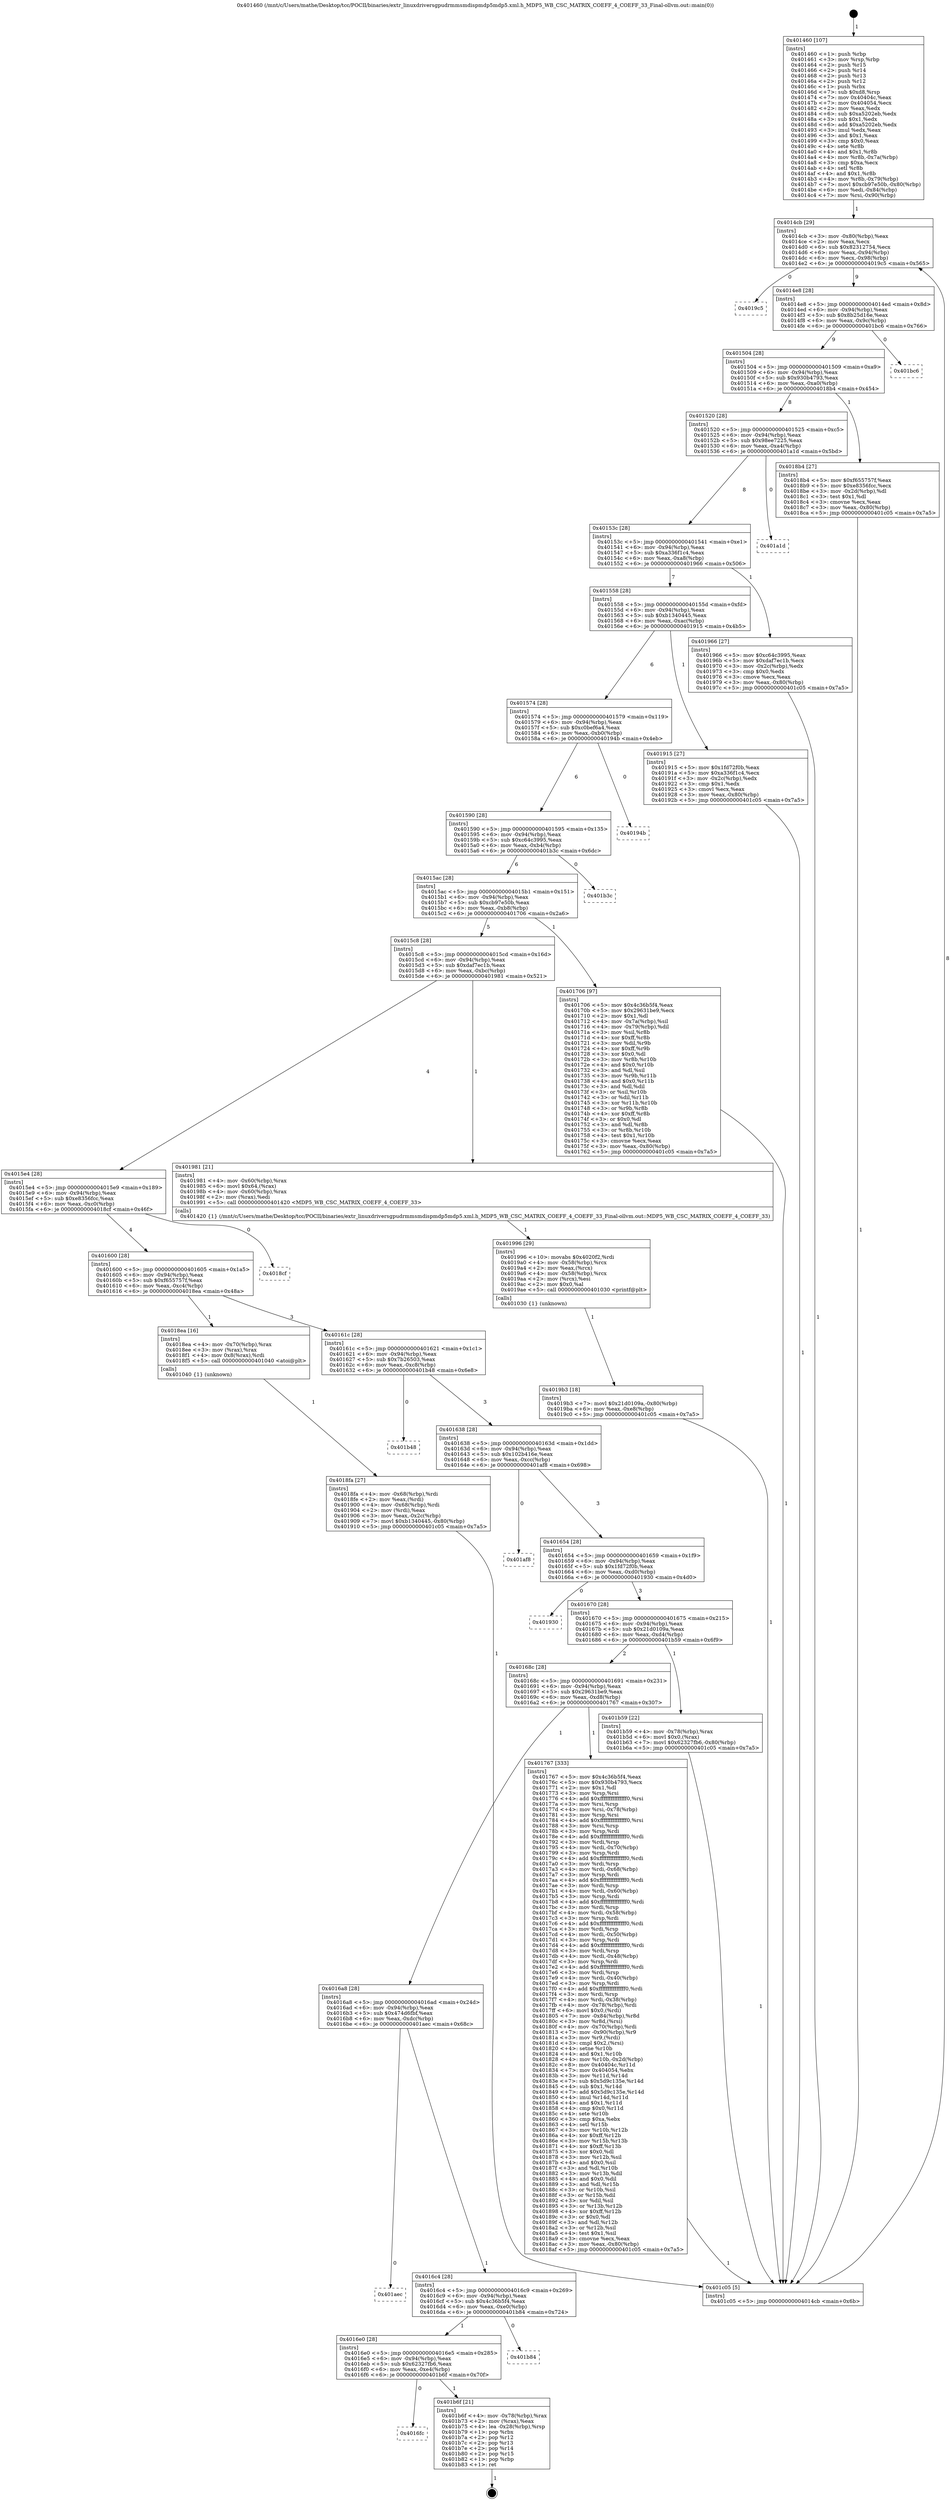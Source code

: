 digraph "0x401460" {
  label = "0x401460 (/mnt/c/Users/mathe/Desktop/tcc/POCII/binaries/extr_linuxdriversgpudrmmsmdispmdp5mdp5.xml.h_MDP5_WB_CSC_MATRIX_COEFF_4_COEFF_33_Final-ollvm.out::main(0))"
  labelloc = "t"
  node[shape=record]

  Entry [label="",width=0.3,height=0.3,shape=circle,fillcolor=black,style=filled]
  "0x4014cb" [label="{
     0x4014cb [29]\l
     | [instrs]\l
     &nbsp;&nbsp;0x4014cb \<+3\>: mov -0x80(%rbp),%eax\l
     &nbsp;&nbsp;0x4014ce \<+2\>: mov %eax,%ecx\l
     &nbsp;&nbsp;0x4014d0 \<+6\>: sub $0x82312754,%ecx\l
     &nbsp;&nbsp;0x4014d6 \<+6\>: mov %eax,-0x94(%rbp)\l
     &nbsp;&nbsp;0x4014dc \<+6\>: mov %ecx,-0x98(%rbp)\l
     &nbsp;&nbsp;0x4014e2 \<+6\>: je 00000000004019c5 \<main+0x565\>\l
  }"]
  "0x4019c5" [label="{
     0x4019c5\l
  }", style=dashed]
  "0x4014e8" [label="{
     0x4014e8 [28]\l
     | [instrs]\l
     &nbsp;&nbsp;0x4014e8 \<+5\>: jmp 00000000004014ed \<main+0x8d\>\l
     &nbsp;&nbsp;0x4014ed \<+6\>: mov -0x94(%rbp),%eax\l
     &nbsp;&nbsp;0x4014f3 \<+5\>: sub $0x8b25d16e,%eax\l
     &nbsp;&nbsp;0x4014f8 \<+6\>: mov %eax,-0x9c(%rbp)\l
     &nbsp;&nbsp;0x4014fe \<+6\>: je 0000000000401bc6 \<main+0x766\>\l
  }"]
  Exit [label="",width=0.3,height=0.3,shape=circle,fillcolor=black,style=filled,peripheries=2]
  "0x401bc6" [label="{
     0x401bc6\l
  }", style=dashed]
  "0x401504" [label="{
     0x401504 [28]\l
     | [instrs]\l
     &nbsp;&nbsp;0x401504 \<+5\>: jmp 0000000000401509 \<main+0xa9\>\l
     &nbsp;&nbsp;0x401509 \<+6\>: mov -0x94(%rbp),%eax\l
     &nbsp;&nbsp;0x40150f \<+5\>: sub $0x930b4793,%eax\l
     &nbsp;&nbsp;0x401514 \<+6\>: mov %eax,-0xa0(%rbp)\l
     &nbsp;&nbsp;0x40151a \<+6\>: je 00000000004018b4 \<main+0x454\>\l
  }"]
  "0x4016fc" [label="{
     0x4016fc\l
  }", style=dashed]
  "0x4018b4" [label="{
     0x4018b4 [27]\l
     | [instrs]\l
     &nbsp;&nbsp;0x4018b4 \<+5\>: mov $0xf655757f,%eax\l
     &nbsp;&nbsp;0x4018b9 \<+5\>: mov $0xe8356fcc,%ecx\l
     &nbsp;&nbsp;0x4018be \<+3\>: mov -0x2d(%rbp),%dl\l
     &nbsp;&nbsp;0x4018c1 \<+3\>: test $0x1,%dl\l
     &nbsp;&nbsp;0x4018c4 \<+3\>: cmovne %ecx,%eax\l
     &nbsp;&nbsp;0x4018c7 \<+3\>: mov %eax,-0x80(%rbp)\l
     &nbsp;&nbsp;0x4018ca \<+5\>: jmp 0000000000401c05 \<main+0x7a5\>\l
  }"]
  "0x401520" [label="{
     0x401520 [28]\l
     | [instrs]\l
     &nbsp;&nbsp;0x401520 \<+5\>: jmp 0000000000401525 \<main+0xc5\>\l
     &nbsp;&nbsp;0x401525 \<+6\>: mov -0x94(%rbp),%eax\l
     &nbsp;&nbsp;0x40152b \<+5\>: sub $0x98ee7225,%eax\l
     &nbsp;&nbsp;0x401530 \<+6\>: mov %eax,-0xa4(%rbp)\l
     &nbsp;&nbsp;0x401536 \<+6\>: je 0000000000401a1d \<main+0x5bd\>\l
  }"]
  "0x401b6f" [label="{
     0x401b6f [21]\l
     | [instrs]\l
     &nbsp;&nbsp;0x401b6f \<+4\>: mov -0x78(%rbp),%rax\l
     &nbsp;&nbsp;0x401b73 \<+2\>: mov (%rax),%eax\l
     &nbsp;&nbsp;0x401b75 \<+4\>: lea -0x28(%rbp),%rsp\l
     &nbsp;&nbsp;0x401b79 \<+1\>: pop %rbx\l
     &nbsp;&nbsp;0x401b7a \<+2\>: pop %r12\l
     &nbsp;&nbsp;0x401b7c \<+2\>: pop %r13\l
     &nbsp;&nbsp;0x401b7e \<+2\>: pop %r14\l
     &nbsp;&nbsp;0x401b80 \<+2\>: pop %r15\l
     &nbsp;&nbsp;0x401b82 \<+1\>: pop %rbp\l
     &nbsp;&nbsp;0x401b83 \<+1\>: ret\l
  }"]
  "0x401a1d" [label="{
     0x401a1d\l
  }", style=dashed]
  "0x40153c" [label="{
     0x40153c [28]\l
     | [instrs]\l
     &nbsp;&nbsp;0x40153c \<+5\>: jmp 0000000000401541 \<main+0xe1\>\l
     &nbsp;&nbsp;0x401541 \<+6\>: mov -0x94(%rbp),%eax\l
     &nbsp;&nbsp;0x401547 \<+5\>: sub $0xa336f1c4,%eax\l
     &nbsp;&nbsp;0x40154c \<+6\>: mov %eax,-0xa8(%rbp)\l
     &nbsp;&nbsp;0x401552 \<+6\>: je 0000000000401966 \<main+0x506\>\l
  }"]
  "0x4016e0" [label="{
     0x4016e0 [28]\l
     | [instrs]\l
     &nbsp;&nbsp;0x4016e0 \<+5\>: jmp 00000000004016e5 \<main+0x285\>\l
     &nbsp;&nbsp;0x4016e5 \<+6\>: mov -0x94(%rbp),%eax\l
     &nbsp;&nbsp;0x4016eb \<+5\>: sub $0x62327fb6,%eax\l
     &nbsp;&nbsp;0x4016f0 \<+6\>: mov %eax,-0xe4(%rbp)\l
     &nbsp;&nbsp;0x4016f6 \<+6\>: je 0000000000401b6f \<main+0x70f\>\l
  }"]
  "0x401966" [label="{
     0x401966 [27]\l
     | [instrs]\l
     &nbsp;&nbsp;0x401966 \<+5\>: mov $0xc64c3995,%eax\l
     &nbsp;&nbsp;0x40196b \<+5\>: mov $0xdaf7ec1b,%ecx\l
     &nbsp;&nbsp;0x401970 \<+3\>: mov -0x2c(%rbp),%edx\l
     &nbsp;&nbsp;0x401973 \<+3\>: cmp $0x0,%edx\l
     &nbsp;&nbsp;0x401976 \<+3\>: cmove %ecx,%eax\l
     &nbsp;&nbsp;0x401979 \<+3\>: mov %eax,-0x80(%rbp)\l
     &nbsp;&nbsp;0x40197c \<+5\>: jmp 0000000000401c05 \<main+0x7a5\>\l
  }"]
  "0x401558" [label="{
     0x401558 [28]\l
     | [instrs]\l
     &nbsp;&nbsp;0x401558 \<+5\>: jmp 000000000040155d \<main+0xfd\>\l
     &nbsp;&nbsp;0x40155d \<+6\>: mov -0x94(%rbp),%eax\l
     &nbsp;&nbsp;0x401563 \<+5\>: sub $0xb1340445,%eax\l
     &nbsp;&nbsp;0x401568 \<+6\>: mov %eax,-0xac(%rbp)\l
     &nbsp;&nbsp;0x40156e \<+6\>: je 0000000000401915 \<main+0x4b5\>\l
  }"]
  "0x401b84" [label="{
     0x401b84\l
  }", style=dashed]
  "0x401915" [label="{
     0x401915 [27]\l
     | [instrs]\l
     &nbsp;&nbsp;0x401915 \<+5\>: mov $0x1fd72f0b,%eax\l
     &nbsp;&nbsp;0x40191a \<+5\>: mov $0xa336f1c4,%ecx\l
     &nbsp;&nbsp;0x40191f \<+3\>: mov -0x2c(%rbp),%edx\l
     &nbsp;&nbsp;0x401922 \<+3\>: cmp $0x1,%edx\l
     &nbsp;&nbsp;0x401925 \<+3\>: cmovl %ecx,%eax\l
     &nbsp;&nbsp;0x401928 \<+3\>: mov %eax,-0x80(%rbp)\l
     &nbsp;&nbsp;0x40192b \<+5\>: jmp 0000000000401c05 \<main+0x7a5\>\l
  }"]
  "0x401574" [label="{
     0x401574 [28]\l
     | [instrs]\l
     &nbsp;&nbsp;0x401574 \<+5\>: jmp 0000000000401579 \<main+0x119\>\l
     &nbsp;&nbsp;0x401579 \<+6\>: mov -0x94(%rbp),%eax\l
     &nbsp;&nbsp;0x40157f \<+5\>: sub $0xc0bef6a4,%eax\l
     &nbsp;&nbsp;0x401584 \<+6\>: mov %eax,-0xb0(%rbp)\l
     &nbsp;&nbsp;0x40158a \<+6\>: je 000000000040194b \<main+0x4eb\>\l
  }"]
  "0x4016c4" [label="{
     0x4016c4 [28]\l
     | [instrs]\l
     &nbsp;&nbsp;0x4016c4 \<+5\>: jmp 00000000004016c9 \<main+0x269\>\l
     &nbsp;&nbsp;0x4016c9 \<+6\>: mov -0x94(%rbp),%eax\l
     &nbsp;&nbsp;0x4016cf \<+5\>: sub $0x4c36b5f4,%eax\l
     &nbsp;&nbsp;0x4016d4 \<+6\>: mov %eax,-0xe0(%rbp)\l
     &nbsp;&nbsp;0x4016da \<+6\>: je 0000000000401b84 \<main+0x724\>\l
  }"]
  "0x40194b" [label="{
     0x40194b\l
  }", style=dashed]
  "0x401590" [label="{
     0x401590 [28]\l
     | [instrs]\l
     &nbsp;&nbsp;0x401590 \<+5\>: jmp 0000000000401595 \<main+0x135\>\l
     &nbsp;&nbsp;0x401595 \<+6\>: mov -0x94(%rbp),%eax\l
     &nbsp;&nbsp;0x40159b \<+5\>: sub $0xc64c3995,%eax\l
     &nbsp;&nbsp;0x4015a0 \<+6\>: mov %eax,-0xb4(%rbp)\l
     &nbsp;&nbsp;0x4015a6 \<+6\>: je 0000000000401b3c \<main+0x6dc\>\l
  }"]
  "0x401aec" [label="{
     0x401aec\l
  }", style=dashed]
  "0x401b3c" [label="{
     0x401b3c\l
  }", style=dashed]
  "0x4015ac" [label="{
     0x4015ac [28]\l
     | [instrs]\l
     &nbsp;&nbsp;0x4015ac \<+5\>: jmp 00000000004015b1 \<main+0x151\>\l
     &nbsp;&nbsp;0x4015b1 \<+6\>: mov -0x94(%rbp),%eax\l
     &nbsp;&nbsp;0x4015b7 \<+5\>: sub $0xcb97e50b,%eax\l
     &nbsp;&nbsp;0x4015bc \<+6\>: mov %eax,-0xb8(%rbp)\l
     &nbsp;&nbsp;0x4015c2 \<+6\>: je 0000000000401706 \<main+0x2a6\>\l
  }"]
  "0x4019b3" [label="{
     0x4019b3 [18]\l
     | [instrs]\l
     &nbsp;&nbsp;0x4019b3 \<+7\>: movl $0x21d0109a,-0x80(%rbp)\l
     &nbsp;&nbsp;0x4019ba \<+6\>: mov %eax,-0xe8(%rbp)\l
     &nbsp;&nbsp;0x4019c0 \<+5\>: jmp 0000000000401c05 \<main+0x7a5\>\l
  }"]
  "0x401706" [label="{
     0x401706 [97]\l
     | [instrs]\l
     &nbsp;&nbsp;0x401706 \<+5\>: mov $0x4c36b5f4,%eax\l
     &nbsp;&nbsp;0x40170b \<+5\>: mov $0x29631be9,%ecx\l
     &nbsp;&nbsp;0x401710 \<+2\>: mov $0x1,%dl\l
     &nbsp;&nbsp;0x401712 \<+4\>: mov -0x7a(%rbp),%sil\l
     &nbsp;&nbsp;0x401716 \<+4\>: mov -0x79(%rbp),%dil\l
     &nbsp;&nbsp;0x40171a \<+3\>: mov %sil,%r8b\l
     &nbsp;&nbsp;0x40171d \<+4\>: xor $0xff,%r8b\l
     &nbsp;&nbsp;0x401721 \<+3\>: mov %dil,%r9b\l
     &nbsp;&nbsp;0x401724 \<+4\>: xor $0xff,%r9b\l
     &nbsp;&nbsp;0x401728 \<+3\>: xor $0x0,%dl\l
     &nbsp;&nbsp;0x40172b \<+3\>: mov %r8b,%r10b\l
     &nbsp;&nbsp;0x40172e \<+4\>: and $0x0,%r10b\l
     &nbsp;&nbsp;0x401732 \<+3\>: and %dl,%sil\l
     &nbsp;&nbsp;0x401735 \<+3\>: mov %r9b,%r11b\l
     &nbsp;&nbsp;0x401738 \<+4\>: and $0x0,%r11b\l
     &nbsp;&nbsp;0x40173c \<+3\>: and %dl,%dil\l
     &nbsp;&nbsp;0x40173f \<+3\>: or %sil,%r10b\l
     &nbsp;&nbsp;0x401742 \<+3\>: or %dil,%r11b\l
     &nbsp;&nbsp;0x401745 \<+3\>: xor %r11b,%r10b\l
     &nbsp;&nbsp;0x401748 \<+3\>: or %r9b,%r8b\l
     &nbsp;&nbsp;0x40174b \<+4\>: xor $0xff,%r8b\l
     &nbsp;&nbsp;0x40174f \<+3\>: or $0x0,%dl\l
     &nbsp;&nbsp;0x401752 \<+3\>: and %dl,%r8b\l
     &nbsp;&nbsp;0x401755 \<+3\>: or %r8b,%r10b\l
     &nbsp;&nbsp;0x401758 \<+4\>: test $0x1,%r10b\l
     &nbsp;&nbsp;0x40175c \<+3\>: cmovne %ecx,%eax\l
     &nbsp;&nbsp;0x40175f \<+3\>: mov %eax,-0x80(%rbp)\l
     &nbsp;&nbsp;0x401762 \<+5\>: jmp 0000000000401c05 \<main+0x7a5\>\l
  }"]
  "0x4015c8" [label="{
     0x4015c8 [28]\l
     | [instrs]\l
     &nbsp;&nbsp;0x4015c8 \<+5\>: jmp 00000000004015cd \<main+0x16d\>\l
     &nbsp;&nbsp;0x4015cd \<+6\>: mov -0x94(%rbp),%eax\l
     &nbsp;&nbsp;0x4015d3 \<+5\>: sub $0xdaf7ec1b,%eax\l
     &nbsp;&nbsp;0x4015d8 \<+6\>: mov %eax,-0xbc(%rbp)\l
     &nbsp;&nbsp;0x4015de \<+6\>: je 0000000000401981 \<main+0x521\>\l
  }"]
  "0x401c05" [label="{
     0x401c05 [5]\l
     | [instrs]\l
     &nbsp;&nbsp;0x401c05 \<+5\>: jmp 00000000004014cb \<main+0x6b\>\l
  }"]
  "0x401460" [label="{
     0x401460 [107]\l
     | [instrs]\l
     &nbsp;&nbsp;0x401460 \<+1\>: push %rbp\l
     &nbsp;&nbsp;0x401461 \<+3\>: mov %rsp,%rbp\l
     &nbsp;&nbsp;0x401464 \<+2\>: push %r15\l
     &nbsp;&nbsp;0x401466 \<+2\>: push %r14\l
     &nbsp;&nbsp;0x401468 \<+2\>: push %r13\l
     &nbsp;&nbsp;0x40146a \<+2\>: push %r12\l
     &nbsp;&nbsp;0x40146c \<+1\>: push %rbx\l
     &nbsp;&nbsp;0x40146d \<+7\>: sub $0xd8,%rsp\l
     &nbsp;&nbsp;0x401474 \<+7\>: mov 0x40404c,%eax\l
     &nbsp;&nbsp;0x40147b \<+7\>: mov 0x404054,%ecx\l
     &nbsp;&nbsp;0x401482 \<+2\>: mov %eax,%edx\l
     &nbsp;&nbsp;0x401484 \<+6\>: sub $0xa5202eb,%edx\l
     &nbsp;&nbsp;0x40148a \<+3\>: sub $0x1,%edx\l
     &nbsp;&nbsp;0x40148d \<+6\>: add $0xa5202eb,%edx\l
     &nbsp;&nbsp;0x401493 \<+3\>: imul %edx,%eax\l
     &nbsp;&nbsp;0x401496 \<+3\>: and $0x1,%eax\l
     &nbsp;&nbsp;0x401499 \<+3\>: cmp $0x0,%eax\l
     &nbsp;&nbsp;0x40149c \<+4\>: sete %r8b\l
     &nbsp;&nbsp;0x4014a0 \<+4\>: and $0x1,%r8b\l
     &nbsp;&nbsp;0x4014a4 \<+4\>: mov %r8b,-0x7a(%rbp)\l
     &nbsp;&nbsp;0x4014a8 \<+3\>: cmp $0xa,%ecx\l
     &nbsp;&nbsp;0x4014ab \<+4\>: setl %r8b\l
     &nbsp;&nbsp;0x4014af \<+4\>: and $0x1,%r8b\l
     &nbsp;&nbsp;0x4014b3 \<+4\>: mov %r8b,-0x79(%rbp)\l
     &nbsp;&nbsp;0x4014b7 \<+7\>: movl $0xcb97e50b,-0x80(%rbp)\l
     &nbsp;&nbsp;0x4014be \<+6\>: mov %edi,-0x84(%rbp)\l
     &nbsp;&nbsp;0x4014c4 \<+7\>: mov %rsi,-0x90(%rbp)\l
  }"]
  "0x401996" [label="{
     0x401996 [29]\l
     | [instrs]\l
     &nbsp;&nbsp;0x401996 \<+10\>: movabs $0x4020f2,%rdi\l
     &nbsp;&nbsp;0x4019a0 \<+4\>: mov -0x58(%rbp),%rcx\l
     &nbsp;&nbsp;0x4019a4 \<+2\>: mov %eax,(%rcx)\l
     &nbsp;&nbsp;0x4019a6 \<+4\>: mov -0x58(%rbp),%rcx\l
     &nbsp;&nbsp;0x4019aa \<+2\>: mov (%rcx),%esi\l
     &nbsp;&nbsp;0x4019ac \<+2\>: mov $0x0,%al\l
     &nbsp;&nbsp;0x4019ae \<+5\>: call 0000000000401030 \<printf@plt\>\l
     | [calls]\l
     &nbsp;&nbsp;0x401030 \{1\} (unknown)\l
  }"]
  "0x401981" [label="{
     0x401981 [21]\l
     | [instrs]\l
     &nbsp;&nbsp;0x401981 \<+4\>: mov -0x60(%rbp),%rax\l
     &nbsp;&nbsp;0x401985 \<+6\>: movl $0x64,(%rax)\l
     &nbsp;&nbsp;0x40198b \<+4\>: mov -0x60(%rbp),%rax\l
     &nbsp;&nbsp;0x40198f \<+2\>: mov (%rax),%edi\l
     &nbsp;&nbsp;0x401991 \<+5\>: call 0000000000401420 \<MDP5_WB_CSC_MATRIX_COEFF_4_COEFF_33\>\l
     | [calls]\l
     &nbsp;&nbsp;0x401420 \{1\} (/mnt/c/Users/mathe/Desktop/tcc/POCII/binaries/extr_linuxdriversgpudrmmsmdispmdp5mdp5.xml.h_MDP5_WB_CSC_MATRIX_COEFF_4_COEFF_33_Final-ollvm.out::MDP5_WB_CSC_MATRIX_COEFF_4_COEFF_33)\l
  }"]
  "0x4015e4" [label="{
     0x4015e4 [28]\l
     | [instrs]\l
     &nbsp;&nbsp;0x4015e4 \<+5\>: jmp 00000000004015e9 \<main+0x189\>\l
     &nbsp;&nbsp;0x4015e9 \<+6\>: mov -0x94(%rbp),%eax\l
     &nbsp;&nbsp;0x4015ef \<+5\>: sub $0xe8356fcc,%eax\l
     &nbsp;&nbsp;0x4015f4 \<+6\>: mov %eax,-0xc0(%rbp)\l
     &nbsp;&nbsp;0x4015fa \<+6\>: je 00000000004018cf \<main+0x46f\>\l
  }"]
  "0x4018fa" [label="{
     0x4018fa [27]\l
     | [instrs]\l
     &nbsp;&nbsp;0x4018fa \<+4\>: mov -0x68(%rbp),%rdi\l
     &nbsp;&nbsp;0x4018fe \<+2\>: mov %eax,(%rdi)\l
     &nbsp;&nbsp;0x401900 \<+4\>: mov -0x68(%rbp),%rdi\l
     &nbsp;&nbsp;0x401904 \<+2\>: mov (%rdi),%eax\l
     &nbsp;&nbsp;0x401906 \<+3\>: mov %eax,-0x2c(%rbp)\l
     &nbsp;&nbsp;0x401909 \<+7\>: movl $0xb1340445,-0x80(%rbp)\l
     &nbsp;&nbsp;0x401910 \<+5\>: jmp 0000000000401c05 \<main+0x7a5\>\l
  }"]
  "0x4018cf" [label="{
     0x4018cf\l
  }", style=dashed]
  "0x401600" [label="{
     0x401600 [28]\l
     | [instrs]\l
     &nbsp;&nbsp;0x401600 \<+5\>: jmp 0000000000401605 \<main+0x1a5\>\l
     &nbsp;&nbsp;0x401605 \<+6\>: mov -0x94(%rbp),%eax\l
     &nbsp;&nbsp;0x40160b \<+5\>: sub $0xf655757f,%eax\l
     &nbsp;&nbsp;0x401610 \<+6\>: mov %eax,-0xc4(%rbp)\l
     &nbsp;&nbsp;0x401616 \<+6\>: je 00000000004018ea \<main+0x48a\>\l
  }"]
  "0x4016a8" [label="{
     0x4016a8 [28]\l
     | [instrs]\l
     &nbsp;&nbsp;0x4016a8 \<+5\>: jmp 00000000004016ad \<main+0x24d\>\l
     &nbsp;&nbsp;0x4016ad \<+6\>: mov -0x94(%rbp),%eax\l
     &nbsp;&nbsp;0x4016b3 \<+5\>: sub $0x474d6fbf,%eax\l
     &nbsp;&nbsp;0x4016b8 \<+6\>: mov %eax,-0xdc(%rbp)\l
     &nbsp;&nbsp;0x4016be \<+6\>: je 0000000000401aec \<main+0x68c\>\l
  }"]
  "0x4018ea" [label="{
     0x4018ea [16]\l
     | [instrs]\l
     &nbsp;&nbsp;0x4018ea \<+4\>: mov -0x70(%rbp),%rax\l
     &nbsp;&nbsp;0x4018ee \<+3\>: mov (%rax),%rax\l
     &nbsp;&nbsp;0x4018f1 \<+4\>: mov 0x8(%rax),%rdi\l
     &nbsp;&nbsp;0x4018f5 \<+5\>: call 0000000000401040 \<atoi@plt\>\l
     | [calls]\l
     &nbsp;&nbsp;0x401040 \{1\} (unknown)\l
  }"]
  "0x40161c" [label="{
     0x40161c [28]\l
     | [instrs]\l
     &nbsp;&nbsp;0x40161c \<+5\>: jmp 0000000000401621 \<main+0x1c1\>\l
     &nbsp;&nbsp;0x401621 \<+6\>: mov -0x94(%rbp),%eax\l
     &nbsp;&nbsp;0x401627 \<+5\>: sub $0x7b26503,%eax\l
     &nbsp;&nbsp;0x40162c \<+6\>: mov %eax,-0xc8(%rbp)\l
     &nbsp;&nbsp;0x401632 \<+6\>: je 0000000000401b48 \<main+0x6e8\>\l
  }"]
  "0x401767" [label="{
     0x401767 [333]\l
     | [instrs]\l
     &nbsp;&nbsp;0x401767 \<+5\>: mov $0x4c36b5f4,%eax\l
     &nbsp;&nbsp;0x40176c \<+5\>: mov $0x930b4793,%ecx\l
     &nbsp;&nbsp;0x401771 \<+2\>: mov $0x1,%dl\l
     &nbsp;&nbsp;0x401773 \<+3\>: mov %rsp,%rsi\l
     &nbsp;&nbsp;0x401776 \<+4\>: add $0xfffffffffffffff0,%rsi\l
     &nbsp;&nbsp;0x40177a \<+3\>: mov %rsi,%rsp\l
     &nbsp;&nbsp;0x40177d \<+4\>: mov %rsi,-0x78(%rbp)\l
     &nbsp;&nbsp;0x401781 \<+3\>: mov %rsp,%rsi\l
     &nbsp;&nbsp;0x401784 \<+4\>: add $0xfffffffffffffff0,%rsi\l
     &nbsp;&nbsp;0x401788 \<+3\>: mov %rsi,%rsp\l
     &nbsp;&nbsp;0x40178b \<+3\>: mov %rsp,%rdi\l
     &nbsp;&nbsp;0x40178e \<+4\>: add $0xfffffffffffffff0,%rdi\l
     &nbsp;&nbsp;0x401792 \<+3\>: mov %rdi,%rsp\l
     &nbsp;&nbsp;0x401795 \<+4\>: mov %rdi,-0x70(%rbp)\l
     &nbsp;&nbsp;0x401799 \<+3\>: mov %rsp,%rdi\l
     &nbsp;&nbsp;0x40179c \<+4\>: add $0xfffffffffffffff0,%rdi\l
     &nbsp;&nbsp;0x4017a0 \<+3\>: mov %rdi,%rsp\l
     &nbsp;&nbsp;0x4017a3 \<+4\>: mov %rdi,-0x68(%rbp)\l
     &nbsp;&nbsp;0x4017a7 \<+3\>: mov %rsp,%rdi\l
     &nbsp;&nbsp;0x4017aa \<+4\>: add $0xfffffffffffffff0,%rdi\l
     &nbsp;&nbsp;0x4017ae \<+3\>: mov %rdi,%rsp\l
     &nbsp;&nbsp;0x4017b1 \<+4\>: mov %rdi,-0x60(%rbp)\l
     &nbsp;&nbsp;0x4017b5 \<+3\>: mov %rsp,%rdi\l
     &nbsp;&nbsp;0x4017b8 \<+4\>: add $0xfffffffffffffff0,%rdi\l
     &nbsp;&nbsp;0x4017bc \<+3\>: mov %rdi,%rsp\l
     &nbsp;&nbsp;0x4017bf \<+4\>: mov %rdi,-0x58(%rbp)\l
     &nbsp;&nbsp;0x4017c3 \<+3\>: mov %rsp,%rdi\l
     &nbsp;&nbsp;0x4017c6 \<+4\>: add $0xfffffffffffffff0,%rdi\l
     &nbsp;&nbsp;0x4017ca \<+3\>: mov %rdi,%rsp\l
     &nbsp;&nbsp;0x4017cd \<+4\>: mov %rdi,-0x50(%rbp)\l
     &nbsp;&nbsp;0x4017d1 \<+3\>: mov %rsp,%rdi\l
     &nbsp;&nbsp;0x4017d4 \<+4\>: add $0xfffffffffffffff0,%rdi\l
     &nbsp;&nbsp;0x4017d8 \<+3\>: mov %rdi,%rsp\l
     &nbsp;&nbsp;0x4017db \<+4\>: mov %rdi,-0x48(%rbp)\l
     &nbsp;&nbsp;0x4017df \<+3\>: mov %rsp,%rdi\l
     &nbsp;&nbsp;0x4017e2 \<+4\>: add $0xfffffffffffffff0,%rdi\l
     &nbsp;&nbsp;0x4017e6 \<+3\>: mov %rdi,%rsp\l
     &nbsp;&nbsp;0x4017e9 \<+4\>: mov %rdi,-0x40(%rbp)\l
     &nbsp;&nbsp;0x4017ed \<+3\>: mov %rsp,%rdi\l
     &nbsp;&nbsp;0x4017f0 \<+4\>: add $0xfffffffffffffff0,%rdi\l
     &nbsp;&nbsp;0x4017f4 \<+3\>: mov %rdi,%rsp\l
     &nbsp;&nbsp;0x4017f7 \<+4\>: mov %rdi,-0x38(%rbp)\l
     &nbsp;&nbsp;0x4017fb \<+4\>: mov -0x78(%rbp),%rdi\l
     &nbsp;&nbsp;0x4017ff \<+6\>: movl $0x0,(%rdi)\l
     &nbsp;&nbsp;0x401805 \<+7\>: mov -0x84(%rbp),%r8d\l
     &nbsp;&nbsp;0x40180c \<+3\>: mov %r8d,(%rsi)\l
     &nbsp;&nbsp;0x40180f \<+4\>: mov -0x70(%rbp),%rdi\l
     &nbsp;&nbsp;0x401813 \<+7\>: mov -0x90(%rbp),%r9\l
     &nbsp;&nbsp;0x40181a \<+3\>: mov %r9,(%rdi)\l
     &nbsp;&nbsp;0x40181d \<+3\>: cmpl $0x2,(%rsi)\l
     &nbsp;&nbsp;0x401820 \<+4\>: setne %r10b\l
     &nbsp;&nbsp;0x401824 \<+4\>: and $0x1,%r10b\l
     &nbsp;&nbsp;0x401828 \<+4\>: mov %r10b,-0x2d(%rbp)\l
     &nbsp;&nbsp;0x40182c \<+8\>: mov 0x40404c,%r11d\l
     &nbsp;&nbsp;0x401834 \<+7\>: mov 0x404054,%ebx\l
     &nbsp;&nbsp;0x40183b \<+3\>: mov %r11d,%r14d\l
     &nbsp;&nbsp;0x40183e \<+7\>: sub $0x5d9c135e,%r14d\l
     &nbsp;&nbsp;0x401845 \<+4\>: sub $0x1,%r14d\l
     &nbsp;&nbsp;0x401849 \<+7\>: add $0x5d9c135e,%r14d\l
     &nbsp;&nbsp;0x401850 \<+4\>: imul %r14d,%r11d\l
     &nbsp;&nbsp;0x401854 \<+4\>: and $0x1,%r11d\l
     &nbsp;&nbsp;0x401858 \<+4\>: cmp $0x0,%r11d\l
     &nbsp;&nbsp;0x40185c \<+4\>: sete %r10b\l
     &nbsp;&nbsp;0x401860 \<+3\>: cmp $0xa,%ebx\l
     &nbsp;&nbsp;0x401863 \<+4\>: setl %r15b\l
     &nbsp;&nbsp;0x401867 \<+3\>: mov %r10b,%r12b\l
     &nbsp;&nbsp;0x40186a \<+4\>: xor $0xff,%r12b\l
     &nbsp;&nbsp;0x40186e \<+3\>: mov %r15b,%r13b\l
     &nbsp;&nbsp;0x401871 \<+4\>: xor $0xff,%r13b\l
     &nbsp;&nbsp;0x401875 \<+3\>: xor $0x0,%dl\l
     &nbsp;&nbsp;0x401878 \<+3\>: mov %r12b,%sil\l
     &nbsp;&nbsp;0x40187b \<+4\>: and $0x0,%sil\l
     &nbsp;&nbsp;0x40187f \<+3\>: and %dl,%r10b\l
     &nbsp;&nbsp;0x401882 \<+3\>: mov %r13b,%dil\l
     &nbsp;&nbsp;0x401885 \<+4\>: and $0x0,%dil\l
     &nbsp;&nbsp;0x401889 \<+3\>: and %dl,%r15b\l
     &nbsp;&nbsp;0x40188c \<+3\>: or %r10b,%sil\l
     &nbsp;&nbsp;0x40188f \<+3\>: or %r15b,%dil\l
     &nbsp;&nbsp;0x401892 \<+3\>: xor %dil,%sil\l
     &nbsp;&nbsp;0x401895 \<+3\>: or %r13b,%r12b\l
     &nbsp;&nbsp;0x401898 \<+4\>: xor $0xff,%r12b\l
     &nbsp;&nbsp;0x40189c \<+3\>: or $0x0,%dl\l
     &nbsp;&nbsp;0x40189f \<+3\>: and %dl,%r12b\l
     &nbsp;&nbsp;0x4018a2 \<+3\>: or %r12b,%sil\l
     &nbsp;&nbsp;0x4018a5 \<+4\>: test $0x1,%sil\l
     &nbsp;&nbsp;0x4018a9 \<+3\>: cmovne %ecx,%eax\l
     &nbsp;&nbsp;0x4018ac \<+3\>: mov %eax,-0x80(%rbp)\l
     &nbsp;&nbsp;0x4018af \<+5\>: jmp 0000000000401c05 \<main+0x7a5\>\l
  }"]
  "0x401b48" [label="{
     0x401b48\l
  }", style=dashed]
  "0x401638" [label="{
     0x401638 [28]\l
     | [instrs]\l
     &nbsp;&nbsp;0x401638 \<+5\>: jmp 000000000040163d \<main+0x1dd\>\l
     &nbsp;&nbsp;0x40163d \<+6\>: mov -0x94(%rbp),%eax\l
     &nbsp;&nbsp;0x401643 \<+5\>: sub $0x102b416e,%eax\l
     &nbsp;&nbsp;0x401648 \<+6\>: mov %eax,-0xcc(%rbp)\l
     &nbsp;&nbsp;0x40164e \<+6\>: je 0000000000401af8 \<main+0x698\>\l
  }"]
  "0x40168c" [label="{
     0x40168c [28]\l
     | [instrs]\l
     &nbsp;&nbsp;0x40168c \<+5\>: jmp 0000000000401691 \<main+0x231\>\l
     &nbsp;&nbsp;0x401691 \<+6\>: mov -0x94(%rbp),%eax\l
     &nbsp;&nbsp;0x401697 \<+5\>: sub $0x29631be9,%eax\l
     &nbsp;&nbsp;0x40169c \<+6\>: mov %eax,-0xd8(%rbp)\l
     &nbsp;&nbsp;0x4016a2 \<+6\>: je 0000000000401767 \<main+0x307\>\l
  }"]
  "0x401af8" [label="{
     0x401af8\l
  }", style=dashed]
  "0x401654" [label="{
     0x401654 [28]\l
     | [instrs]\l
     &nbsp;&nbsp;0x401654 \<+5\>: jmp 0000000000401659 \<main+0x1f9\>\l
     &nbsp;&nbsp;0x401659 \<+6\>: mov -0x94(%rbp),%eax\l
     &nbsp;&nbsp;0x40165f \<+5\>: sub $0x1fd72f0b,%eax\l
     &nbsp;&nbsp;0x401664 \<+6\>: mov %eax,-0xd0(%rbp)\l
     &nbsp;&nbsp;0x40166a \<+6\>: je 0000000000401930 \<main+0x4d0\>\l
  }"]
  "0x401b59" [label="{
     0x401b59 [22]\l
     | [instrs]\l
     &nbsp;&nbsp;0x401b59 \<+4\>: mov -0x78(%rbp),%rax\l
     &nbsp;&nbsp;0x401b5d \<+6\>: movl $0x0,(%rax)\l
     &nbsp;&nbsp;0x401b63 \<+7\>: movl $0x62327fb6,-0x80(%rbp)\l
     &nbsp;&nbsp;0x401b6a \<+5\>: jmp 0000000000401c05 \<main+0x7a5\>\l
  }"]
  "0x401930" [label="{
     0x401930\l
  }", style=dashed]
  "0x401670" [label="{
     0x401670 [28]\l
     | [instrs]\l
     &nbsp;&nbsp;0x401670 \<+5\>: jmp 0000000000401675 \<main+0x215\>\l
     &nbsp;&nbsp;0x401675 \<+6\>: mov -0x94(%rbp),%eax\l
     &nbsp;&nbsp;0x40167b \<+5\>: sub $0x21d0109a,%eax\l
     &nbsp;&nbsp;0x401680 \<+6\>: mov %eax,-0xd4(%rbp)\l
     &nbsp;&nbsp;0x401686 \<+6\>: je 0000000000401b59 \<main+0x6f9\>\l
  }"]
  Entry -> "0x401460" [label=" 1"]
  "0x4014cb" -> "0x4019c5" [label=" 0"]
  "0x4014cb" -> "0x4014e8" [label=" 9"]
  "0x401b6f" -> Exit [label=" 1"]
  "0x4014e8" -> "0x401bc6" [label=" 0"]
  "0x4014e8" -> "0x401504" [label=" 9"]
  "0x4016e0" -> "0x4016fc" [label=" 0"]
  "0x401504" -> "0x4018b4" [label=" 1"]
  "0x401504" -> "0x401520" [label=" 8"]
  "0x4016e0" -> "0x401b6f" [label=" 1"]
  "0x401520" -> "0x401a1d" [label=" 0"]
  "0x401520" -> "0x40153c" [label=" 8"]
  "0x4016c4" -> "0x4016e0" [label=" 1"]
  "0x40153c" -> "0x401966" [label=" 1"]
  "0x40153c" -> "0x401558" [label=" 7"]
  "0x4016c4" -> "0x401b84" [label=" 0"]
  "0x401558" -> "0x401915" [label=" 1"]
  "0x401558" -> "0x401574" [label=" 6"]
  "0x4016a8" -> "0x4016c4" [label=" 1"]
  "0x401574" -> "0x40194b" [label=" 0"]
  "0x401574" -> "0x401590" [label=" 6"]
  "0x4016a8" -> "0x401aec" [label=" 0"]
  "0x401590" -> "0x401b3c" [label=" 0"]
  "0x401590" -> "0x4015ac" [label=" 6"]
  "0x401b59" -> "0x401c05" [label=" 1"]
  "0x4015ac" -> "0x401706" [label=" 1"]
  "0x4015ac" -> "0x4015c8" [label=" 5"]
  "0x401706" -> "0x401c05" [label=" 1"]
  "0x401460" -> "0x4014cb" [label=" 1"]
  "0x401c05" -> "0x4014cb" [label=" 8"]
  "0x4019b3" -> "0x401c05" [label=" 1"]
  "0x4015c8" -> "0x401981" [label=" 1"]
  "0x4015c8" -> "0x4015e4" [label=" 4"]
  "0x401996" -> "0x4019b3" [label=" 1"]
  "0x4015e4" -> "0x4018cf" [label=" 0"]
  "0x4015e4" -> "0x401600" [label=" 4"]
  "0x401981" -> "0x401996" [label=" 1"]
  "0x401600" -> "0x4018ea" [label=" 1"]
  "0x401600" -> "0x40161c" [label=" 3"]
  "0x401915" -> "0x401c05" [label=" 1"]
  "0x40161c" -> "0x401b48" [label=" 0"]
  "0x40161c" -> "0x401638" [label=" 3"]
  "0x4018fa" -> "0x401c05" [label=" 1"]
  "0x401638" -> "0x401af8" [label=" 0"]
  "0x401638" -> "0x401654" [label=" 3"]
  "0x4018b4" -> "0x401c05" [label=" 1"]
  "0x401654" -> "0x401930" [label=" 0"]
  "0x401654" -> "0x401670" [label=" 3"]
  "0x401767" -> "0x401c05" [label=" 1"]
  "0x401670" -> "0x401b59" [label=" 1"]
  "0x401670" -> "0x40168c" [label=" 2"]
  "0x4018ea" -> "0x4018fa" [label=" 1"]
  "0x40168c" -> "0x401767" [label=" 1"]
  "0x40168c" -> "0x4016a8" [label=" 1"]
  "0x401966" -> "0x401c05" [label=" 1"]
}
